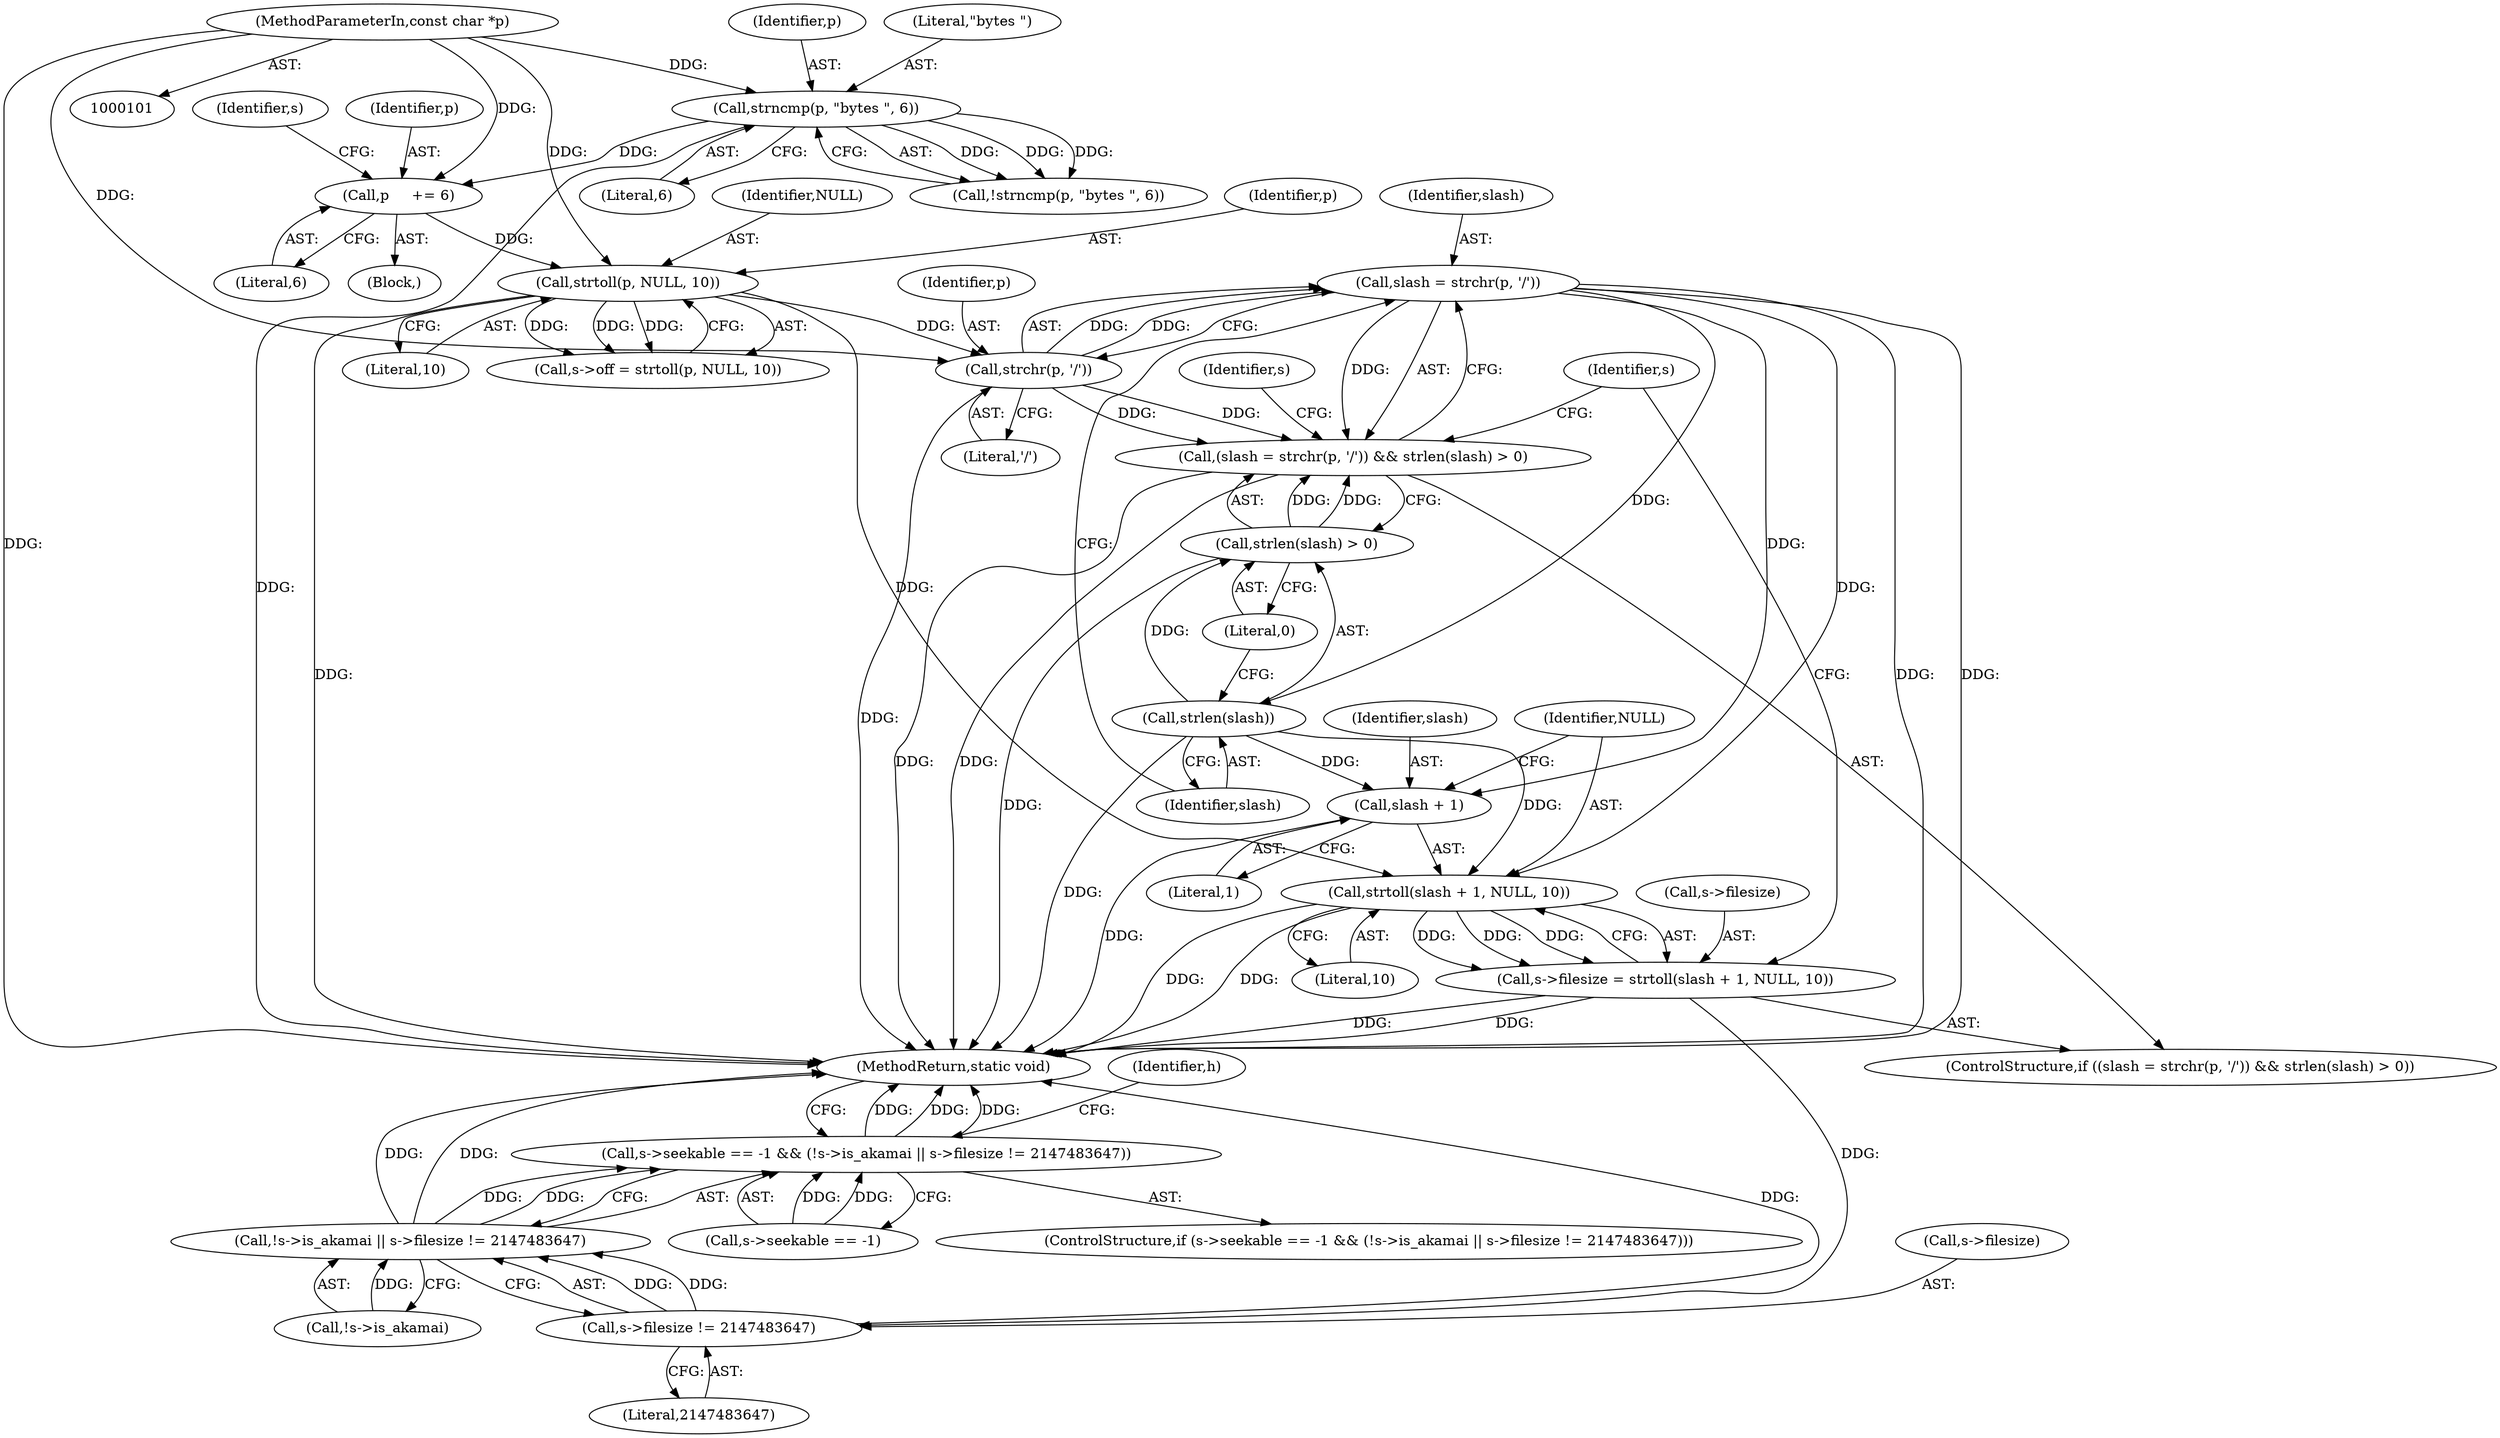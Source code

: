 digraph "1_FFmpeg_2a05c8f813de6f2278827734bf8102291e7484aa_6@API" {
"1000132" [label="(Call,slash = strchr(p, '/'))"];
"1000134" [label="(Call,strchr(p, '/'))"];
"1000126" [label="(Call,strtoll(p, NULL, 10))"];
"1000119" [label="(Call,p     += 6)"];
"1000114" [label="(Call,strncmp(p, \"bytes \", 6))"];
"1000103" [label="(MethodParameterIn,const char *p)"];
"1000131" [label="(Call,(slash = strchr(p, '/')) && strlen(slash) > 0)"];
"1000138" [label="(Call,strlen(slash))"];
"1000137" [label="(Call,strlen(slash) > 0)"];
"1000145" [label="(Call,strtoll(slash + 1, NULL, 10))"];
"1000141" [label="(Call,s->filesize = strtoll(slash + 1, NULL, 10))"];
"1000164" [label="(Call,s->filesize != 2147483647)"];
"1000159" [label="(Call,!s->is_akamai || s->filesize != 2147483647)"];
"1000152" [label="(Call,s->seekable == -1 && (!s->is_akamai || s->filesize != 2147483647))"];
"1000146" [label="(Call,slash + 1)"];
"1000130" [label="(ControlStructure,if ((slash = strchr(p, '/')) && strlen(slash) > 0))"];
"1000113" [label="(Call,!strncmp(p, \"bytes \", 6))"];
"1000146" [label="(Call,slash + 1)"];
"1000131" [label="(Call,(slash = strchr(p, '/')) && strlen(slash) > 0)"];
"1000145" [label="(Call,strtoll(slash + 1, NULL, 10))"];
"1000140" [label="(Literal,0)"];
"1000142" [label="(Call,s->filesize)"];
"1000165" [label="(Call,s->filesize)"];
"1000115" [label="(Identifier,p)"];
"1000119" [label="(Call,p     += 6)"];
"1000137" [label="(Call,strlen(slash) > 0)"];
"1000160" [label="(Call,!s->is_akamai)"];
"1000150" [label="(Literal,10)"];
"1000122" [label="(Call,s->off = strtoll(p, NULL, 10))"];
"1000155" [label="(Identifier,s)"];
"1000164" [label="(Call,s->filesize != 2147483647)"];
"1000168" [label="(Literal,2147483647)"];
"1000124" [label="(Identifier,s)"];
"1000136" [label="(Literal,'/')"];
"1000143" [label="(Identifier,s)"];
"1000152" [label="(Call,s->seekable == -1 && (!s->is_akamai || s->filesize != 2147483647))"];
"1000114" [label="(Call,strncmp(p, \"bytes \", 6))"];
"1000126" [label="(Call,strtoll(p, NULL, 10))"];
"1000147" [label="(Identifier,slash)"];
"1000134" [label="(Call,strchr(p, '/'))"];
"1000116" [label="(Literal,\"bytes \")"];
"1000127" [label="(Identifier,p)"];
"1000159" [label="(Call,!s->is_akamai || s->filesize != 2147483647)"];
"1000148" [label="(Literal,1)"];
"1000138" [label="(Call,strlen(slash))"];
"1000132" [label="(Call,slash = strchr(p, '/'))"];
"1000117" [label="(Literal,6)"];
"1000135" [label="(Identifier,p)"];
"1000174" [label="(MethodReturn,static void)"];
"1000128" [label="(Identifier,NULL)"];
"1000139" [label="(Identifier,slash)"];
"1000153" [label="(Call,s->seekable == -1)"];
"1000171" [label="(Identifier,h)"];
"1000120" [label="(Identifier,p)"];
"1000149" [label="(Identifier,NULL)"];
"1000151" [label="(ControlStructure,if (s->seekable == -1 && (!s->is_akamai || s->filesize != 2147483647)))"];
"1000141" [label="(Call,s->filesize = strtoll(slash + 1, NULL, 10))"];
"1000129" [label="(Literal,10)"];
"1000133" [label="(Identifier,slash)"];
"1000118" [label="(Block,)"];
"1000121" [label="(Literal,6)"];
"1000103" [label="(MethodParameterIn,const char *p)"];
"1000132" -> "1000131"  [label="AST: "];
"1000132" -> "1000134"  [label="CFG: "];
"1000133" -> "1000132"  [label="AST: "];
"1000134" -> "1000132"  [label="AST: "];
"1000139" -> "1000132"  [label="CFG: "];
"1000131" -> "1000132"  [label="CFG: "];
"1000132" -> "1000174"  [label="DDG: "];
"1000132" -> "1000174"  [label="DDG: "];
"1000132" -> "1000131"  [label="DDG: "];
"1000134" -> "1000132"  [label="DDG: "];
"1000134" -> "1000132"  [label="DDG: "];
"1000132" -> "1000138"  [label="DDG: "];
"1000132" -> "1000145"  [label="DDG: "];
"1000132" -> "1000146"  [label="DDG: "];
"1000134" -> "1000136"  [label="CFG: "];
"1000135" -> "1000134"  [label="AST: "];
"1000136" -> "1000134"  [label="AST: "];
"1000134" -> "1000174"  [label="DDG: "];
"1000134" -> "1000131"  [label="DDG: "];
"1000134" -> "1000131"  [label="DDG: "];
"1000126" -> "1000134"  [label="DDG: "];
"1000103" -> "1000134"  [label="DDG: "];
"1000126" -> "1000122"  [label="AST: "];
"1000126" -> "1000129"  [label="CFG: "];
"1000127" -> "1000126"  [label="AST: "];
"1000128" -> "1000126"  [label="AST: "];
"1000129" -> "1000126"  [label="AST: "];
"1000122" -> "1000126"  [label="CFG: "];
"1000126" -> "1000174"  [label="DDG: "];
"1000126" -> "1000122"  [label="DDG: "];
"1000126" -> "1000122"  [label="DDG: "];
"1000126" -> "1000122"  [label="DDG: "];
"1000119" -> "1000126"  [label="DDG: "];
"1000103" -> "1000126"  [label="DDG: "];
"1000126" -> "1000145"  [label="DDG: "];
"1000119" -> "1000118"  [label="AST: "];
"1000119" -> "1000121"  [label="CFG: "];
"1000120" -> "1000119"  [label="AST: "];
"1000121" -> "1000119"  [label="AST: "];
"1000124" -> "1000119"  [label="CFG: "];
"1000114" -> "1000119"  [label="DDG: "];
"1000103" -> "1000119"  [label="DDG: "];
"1000114" -> "1000113"  [label="AST: "];
"1000114" -> "1000117"  [label="CFG: "];
"1000115" -> "1000114"  [label="AST: "];
"1000116" -> "1000114"  [label="AST: "];
"1000117" -> "1000114"  [label="AST: "];
"1000113" -> "1000114"  [label="CFG: "];
"1000114" -> "1000174"  [label="DDG: "];
"1000114" -> "1000113"  [label="DDG: "];
"1000114" -> "1000113"  [label="DDG: "];
"1000114" -> "1000113"  [label="DDG: "];
"1000103" -> "1000114"  [label="DDG: "];
"1000103" -> "1000101"  [label="AST: "];
"1000103" -> "1000174"  [label="DDG: "];
"1000131" -> "1000130"  [label="AST: "];
"1000131" -> "1000137"  [label="CFG: "];
"1000137" -> "1000131"  [label="AST: "];
"1000143" -> "1000131"  [label="CFG: "];
"1000155" -> "1000131"  [label="CFG: "];
"1000131" -> "1000174"  [label="DDG: "];
"1000131" -> "1000174"  [label="DDG: "];
"1000137" -> "1000131"  [label="DDG: "];
"1000137" -> "1000131"  [label="DDG: "];
"1000138" -> "1000137"  [label="AST: "];
"1000138" -> "1000139"  [label="CFG: "];
"1000139" -> "1000138"  [label="AST: "];
"1000140" -> "1000138"  [label="CFG: "];
"1000138" -> "1000174"  [label="DDG: "];
"1000138" -> "1000137"  [label="DDG: "];
"1000138" -> "1000145"  [label="DDG: "];
"1000138" -> "1000146"  [label="DDG: "];
"1000137" -> "1000140"  [label="CFG: "];
"1000140" -> "1000137"  [label="AST: "];
"1000137" -> "1000174"  [label="DDG: "];
"1000145" -> "1000141"  [label="AST: "];
"1000145" -> "1000150"  [label="CFG: "];
"1000146" -> "1000145"  [label="AST: "];
"1000149" -> "1000145"  [label="AST: "];
"1000150" -> "1000145"  [label="AST: "];
"1000141" -> "1000145"  [label="CFG: "];
"1000145" -> "1000174"  [label="DDG: "];
"1000145" -> "1000174"  [label="DDG: "];
"1000145" -> "1000141"  [label="DDG: "];
"1000145" -> "1000141"  [label="DDG: "];
"1000145" -> "1000141"  [label="DDG: "];
"1000141" -> "1000130"  [label="AST: "];
"1000142" -> "1000141"  [label="AST: "];
"1000155" -> "1000141"  [label="CFG: "];
"1000141" -> "1000174"  [label="DDG: "];
"1000141" -> "1000174"  [label="DDG: "];
"1000141" -> "1000164"  [label="DDG: "];
"1000164" -> "1000159"  [label="AST: "];
"1000164" -> "1000168"  [label="CFG: "];
"1000165" -> "1000164"  [label="AST: "];
"1000168" -> "1000164"  [label="AST: "];
"1000159" -> "1000164"  [label="CFG: "];
"1000164" -> "1000174"  [label="DDG: "];
"1000164" -> "1000159"  [label="DDG: "];
"1000164" -> "1000159"  [label="DDG: "];
"1000159" -> "1000152"  [label="AST: "];
"1000159" -> "1000160"  [label="CFG: "];
"1000160" -> "1000159"  [label="AST: "];
"1000152" -> "1000159"  [label="CFG: "];
"1000159" -> "1000174"  [label="DDG: "];
"1000159" -> "1000174"  [label="DDG: "];
"1000159" -> "1000152"  [label="DDG: "];
"1000159" -> "1000152"  [label="DDG: "];
"1000160" -> "1000159"  [label="DDG: "];
"1000152" -> "1000151"  [label="AST: "];
"1000152" -> "1000153"  [label="CFG: "];
"1000153" -> "1000152"  [label="AST: "];
"1000171" -> "1000152"  [label="CFG: "];
"1000174" -> "1000152"  [label="CFG: "];
"1000152" -> "1000174"  [label="DDG: "];
"1000152" -> "1000174"  [label="DDG: "];
"1000152" -> "1000174"  [label="DDG: "];
"1000153" -> "1000152"  [label="DDG: "];
"1000153" -> "1000152"  [label="DDG: "];
"1000146" -> "1000148"  [label="CFG: "];
"1000147" -> "1000146"  [label="AST: "];
"1000148" -> "1000146"  [label="AST: "];
"1000149" -> "1000146"  [label="CFG: "];
"1000146" -> "1000174"  [label="DDG: "];
}

